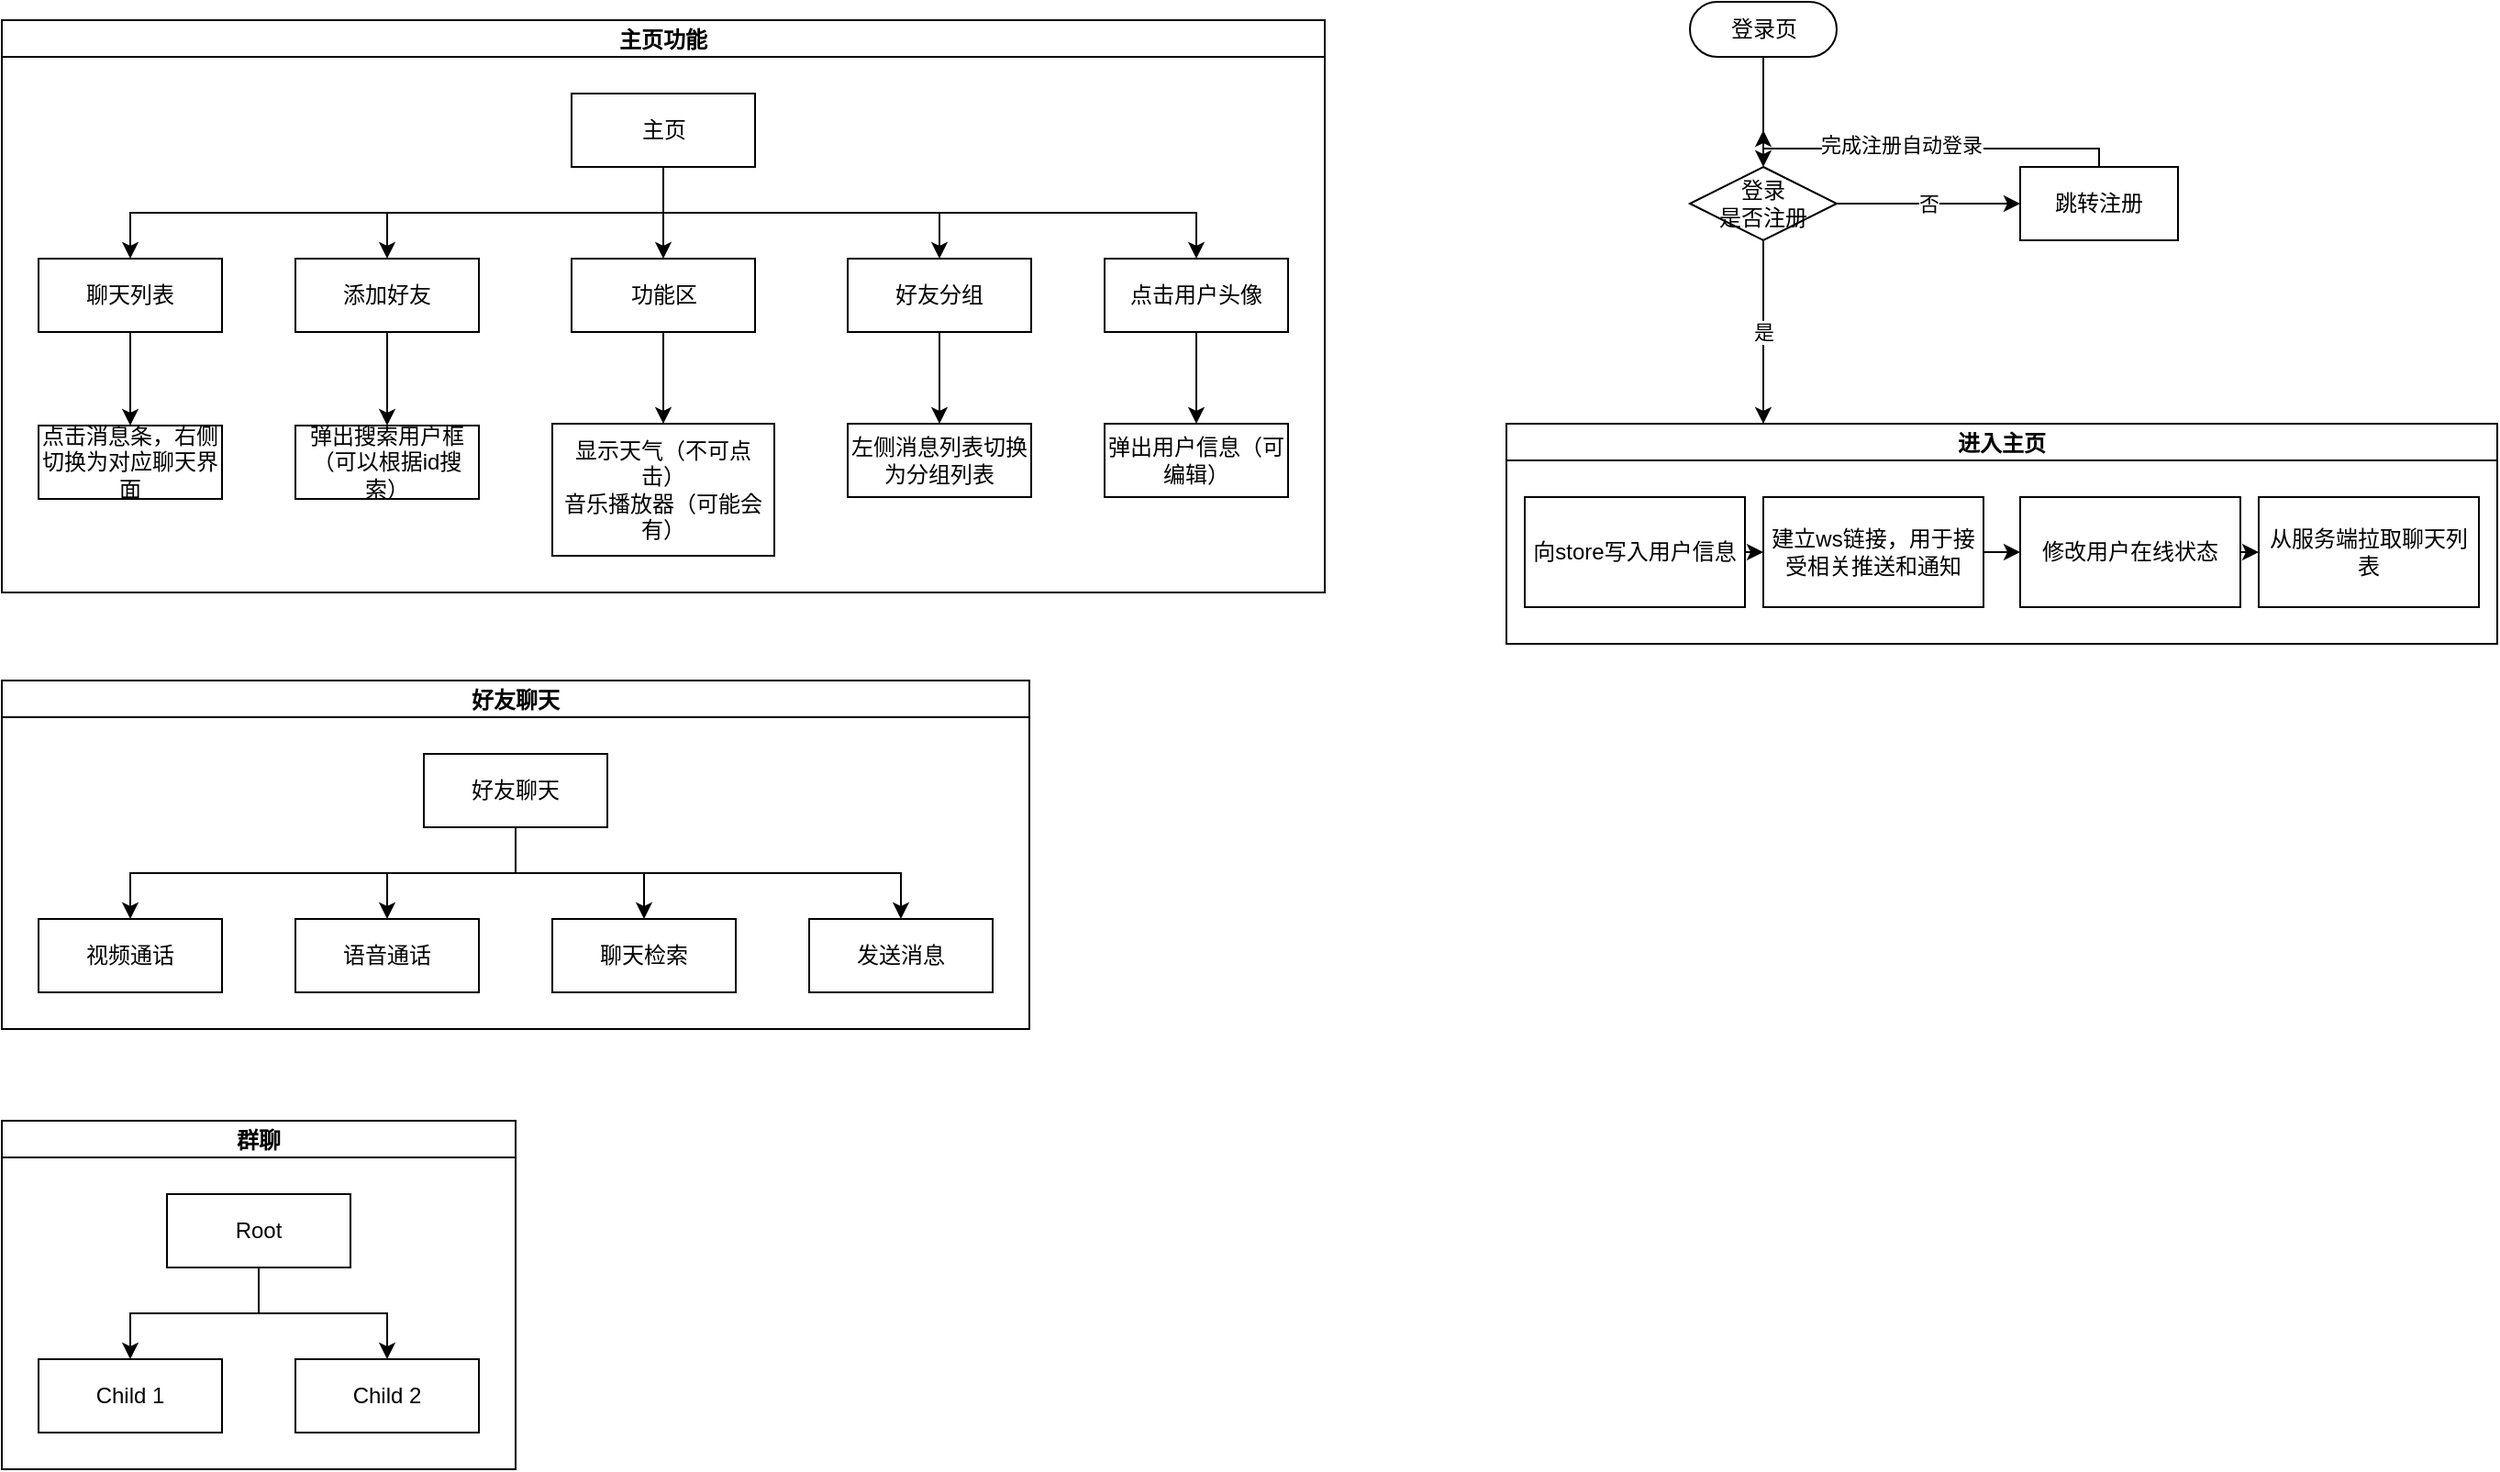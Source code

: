<mxfile version="15.5.4" type="embed"><diagram id="SjCC7z4dqcIdZo4etbtv" name="第 1 页"><mxGraphModel dx="1901" dy="706" grid="1" gridSize="10" guides="1" tooltips="1" connect="1" arrows="1" fold="1" page="1" pageScale="1" pageWidth="827" pageHeight="1169" math="0" shadow="0"><root><mxCell id="0"/><mxCell id="1" parent="0"/><mxCell id="17" style="html=1;exitX=0.5;exitY=0.5;exitDx=0;exitDy=15;exitPerimeter=0;entryX=0.5;entryY=0;entryDx=0;entryDy=0;rounded=0;edgeStyle=elbowEdgeStyle;elbow=vertical;" parent="1" source="2" target="3" edge="1"><mxGeometry relative="1" as="geometry"/></mxCell><mxCell id="2" value="登录页" style="html=1;dashed=0;whitespace=wrap;shape=mxgraph.dfd.start;rounded=0;" parent="1" vertex="1"><mxGeometry x="110" y="10" width="80" height="30" as="geometry"/></mxCell><mxCell id="5" value="是" style="html=1;exitX=0.5;exitY=1;exitDx=0;exitDy=0;rounded=0;edgeStyle=elbowEdgeStyle;elbow=vertical;" parent="1" source="3" edge="1"><mxGeometry relative="1" as="geometry"><mxPoint x="150" y="240" as="targetPoint"/></mxGeometry></mxCell><mxCell id="6" value="否" style="html=1;exitX=1;exitY=0.5;exitDx=0;exitDy=0;rounded=0;edgeStyle=elbowEdgeStyle;elbow=vertical;" parent="1" source="3" edge="1"><mxGeometry relative="1" as="geometry"><mxPoint x="290" y="120" as="targetPoint"/></mxGeometry></mxCell><mxCell id="3" value="登录&lt;br&gt;是否注册" style="rhombus;whiteSpace=wrap;html=1;rounded=0;" parent="1" vertex="1"><mxGeometry x="110" y="100" width="80" height="40" as="geometry"/></mxCell><mxCell id="15" style="html=1;exitX=0.5;exitY=0;exitDx=0;exitDy=0;rounded=0;edgeStyle=elbowEdgeStyle;elbow=vertical;" parent="1" source="7" edge="1"><mxGeometry relative="1" as="geometry"><mxPoint x="150" y="80" as="targetPoint"/><mxPoint x="350" y="80" as="sourcePoint"/></mxGeometry></mxCell><mxCell id="16" value="完成注册自动登录" style="edgeLabel;html=1;align=center;verticalAlign=middle;resizable=0;points=[];rounded=0;" parent="15" vertex="1" connectable="0"><mxGeometry x="0.162" y="-2" relative="1" as="geometry"><mxPoint as="offset"/></mxGeometry></mxCell><mxCell id="7" value="跳转注册" style="rounded=0;whiteSpace=wrap;html=1;" parent="1" vertex="1"><mxGeometry x="290" y="100" width="86" height="40" as="geometry"/></mxCell><mxCell id="8" value="进入主页" style="swimlane;startSize=20;horizontal=1;containerType=tree;newEdgeStyle={&quot;edgeStyle&quot;:&quot;elbowEdgeStyle&quot;,&quot;startArrow&quot;:&quot;none&quot;,&quot;endArrow&quot;:&quot;none&quot;};rounded=0;" parent="1" vertex="1"><mxGeometry x="10" y="240" width="540" height="120" as="geometry"/></mxCell><mxCell id="19" style="html=1;exitX=1;exitY=0.5;exitDx=0;exitDy=0;entryX=0;entryY=0.5;entryDx=0;entryDy=0;rounded=0;edgeStyle=elbowEdgeStyle;elbow=vertical;" parent="8" source="11" target="18" edge="1"><mxGeometry relative="1" as="geometry"/></mxCell><UserObject label="向store写入用户信息" treeRoot="1" id="11"><mxCell style="whiteSpace=wrap;html=1;align=center;treeFolding=1;treeMoving=1;newEdgeStyle={&quot;edgeStyle&quot;:&quot;elbowEdgeStyle&quot;,&quot;startArrow&quot;:&quot;none&quot;,&quot;endArrow&quot;:&quot;none&quot;};rounded=0;" parent="8" vertex="1"><mxGeometry x="10" y="40" width="120" height="60" as="geometry"/></mxCell></UserObject><UserObject label="建立ws链接，用于接受相关推送和通知" treeRoot="1" id="18"><mxCell style="whiteSpace=wrap;html=1;align=center;treeFolding=1;treeMoving=1;newEdgeStyle={&quot;edgeStyle&quot;:&quot;elbowEdgeStyle&quot;,&quot;startArrow&quot;:&quot;none&quot;,&quot;endArrow&quot;:&quot;none&quot;};rounded=0;" parent="8" vertex="1"><mxGeometry x="140" y="40" width="120" height="60" as="geometry"/></mxCell></UserObject><mxCell id="23" style="html=1;exitX=1;exitY=0.5;exitDx=0;exitDy=0;entryX=0;entryY=0.5;entryDx=0;entryDy=0;rounded=0;edgeStyle=elbowEdgeStyle;elbow=vertical;" parent="8" source="21" target="22" edge="1"><mxGeometry relative="1" as="geometry"/></mxCell><UserObject label="修改用户在线状态" treeRoot="1" id="21"><mxCell style="whiteSpace=wrap;html=1;align=center;treeFolding=1;treeMoving=1;newEdgeStyle={&quot;edgeStyle&quot;:&quot;elbowEdgeStyle&quot;,&quot;startArrow&quot;:&quot;none&quot;,&quot;endArrow&quot;:&quot;none&quot;};rounded=0;" parent="8" vertex="1"><mxGeometry x="280" y="40" width="120" height="60" as="geometry"/></mxCell></UserObject><UserObject label="从服务端拉取聊天列表" treeRoot="1" id="22"><mxCell style="whiteSpace=wrap;html=1;align=center;treeFolding=1;treeMoving=1;newEdgeStyle={&quot;edgeStyle&quot;:&quot;elbowEdgeStyle&quot;,&quot;startArrow&quot;:&quot;none&quot;,&quot;endArrow&quot;:&quot;none&quot;};rounded=0;" parent="8" vertex="1"><mxGeometry x="410" y="40" width="120" height="60" as="geometry"/></mxCell></UserObject><mxCell id="20" style="html=1;exitX=1;exitY=0.5;exitDx=0;exitDy=0;rounded=0;edgeStyle=elbowEdgeStyle;elbow=vertical;" parent="1" source="18" edge="1"><mxGeometry relative="1" as="geometry"><mxPoint x="290" y="310" as="targetPoint"/></mxGeometry></mxCell><mxCell id="34" value="主页功能" style="swimlane;startSize=20;horizontal=1;childLayout=treeLayout;horizontalTree=0;resizable=0;containerType=tree;rounded=0;" parent="1" vertex="1"><mxGeometry x="-810" y="20" width="721" height="312" as="geometry"/></mxCell><mxCell id="42" style="html=1;exitX=0.5;exitY=1;exitDx=0;exitDy=0;entryX=0.5;entryY=0;entryDx=0;entryDy=0;rounded=0;edgeStyle=elbowEdgeStyle;elbow=vertical;" parent="34" source="35" target="40" edge="1"><mxGeometry relative="1" as="geometry"/></mxCell><mxCell id="43" style="html=1;exitX=0.5;exitY=1;exitDx=0;exitDy=0;entryX=0.5;entryY=0;entryDx=0;entryDy=0;rounded=0;edgeStyle=elbowEdgeStyle;elbow=vertical;" parent="34" source="35" target="41" edge="1"><mxGeometry relative="1" as="geometry"/></mxCell><mxCell id="46" style="html=1;exitX=0.5;exitY=1;exitDx=0;exitDy=0;entryX=0.5;entryY=0;entryDx=0;entryDy=0;rounded=0;edgeStyle=elbowEdgeStyle;elbow=vertical;" parent="34" source="35" target="45" edge="1"><mxGeometry relative="1" as="geometry"/></mxCell><mxCell id="35" value="主页" style="whiteSpace=wrap;html=1;rounded=0;" parent="34" vertex="1"><mxGeometry x="310.5" y="40" width="100" height="40" as="geometry"/></mxCell><mxCell id="56" style="html=1;exitX=0.5;exitY=1;exitDx=0;exitDy=0;entryX=0.5;entryY=0;entryDx=0;entryDy=0;rounded=0;edgeStyle=elbowEdgeStyle;elbow=vertical;" parent="34" source="36" target="47" edge="1"><mxGeometry relative="1" as="geometry"/></mxCell><mxCell id="36" value="聊天列表" style="whiteSpace=wrap;html=1;rounded=0;" parent="34" vertex="1"><mxGeometry x="20" y="130" width="100" height="40" as="geometry"/></mxCell><mxCell id="37" value="" style="html=1;rounded=0;edgeStyle=elbowEdgeStyle;elbow=vertical;" parent="34" source="35" target="36" edge="1"><mxGeometry relative="1" as="geometry"/></mxCell><mxCell id="53" style="html=1;exitX=0.5;exitY=1;exitDx=0;exitDy=0;entryX=0.5;entryY=0;entryDx=0;entryDy=0;rounded=0;edgeStyle=elbowEdgeStyle;elbow=vertical;" parent="34" source="38" target="50" edge="1"><mxGeometry relative="1" as="geometry"/></mxCell><mxCell id="38" value="好友分组" style="whiteSpace=wrap;html=1;rounded=0;" parent="34" vertex="1"><mxGeometry x="461" y="130" width="100" height="40" as="geometry"/></mxCell><mxCell id="39" value="" style="html=1;rounded=0;edgeStyle=elbowEdgeStyle;elbow=vertical;" parent="34" source="35" target="38" edge="1"><mxGeometry relative="1" as="geometry"/></mxCell><mxCell id="55" style="html=1;exitX=0.5;exitY=1;exitDx=0;exitDy=0;rounded=0;edgeStyle=elbowEdgeStyle;elbow=vertical;" parent="34" source="40" target="48" edge="1"><mxGeometry relative="1" as="geometry"/></mxCell><mxCell id="40" value="添加好友" style="whiteSpace=wrap;html=1;rounded=0;" parent="34" vertex="1"><mxGeometry x="160" y="130" width="100" height="40" as="geometry"/></mxCell><mxCell id="54" style="html=1;exitX=0.5;exitY=1;exitDx=0;exitDy=0;rounded=0;edgeStyle=elbowEdgeStyle;elbow=vertical;" parent="34" source="41" target="49" edge="1"><mxGeometry relative="1" as="geometry"/></mxCell><mxCell id="41" value="功能区" style="whiteSpace=wrap;html=1;rounded=0;" parent="34" vertex="1"><mxGeometry x="310.5" y="130" width="100" height="40" as="geometry"/></mxCell><mxCell id="52" style="html=1;exitX=0.5;exitY=1;exitDx=0;exitDy=0;entryX=0.5;entryY=0;entryDx=0;entryDy=0;rounded=0;edgeStyle=elbowEdgeStyle;elbow=vertical;" parent="34" source="45" target="51" edge="1"><mxGeometry relative="1" as="geometry"/></mxCell><mxCell id="45" value="点击用户头像" style="whiteSpace=wrap;html=1;rounded=0;" parent="34" vertex="1"><mxGeometry x="601" y="130" width="100" height="40" as="geometry"/></mxCell><mxCell id="47" value="点击消息条，右侧切换为对应聊天界面" style="whiteSpace=wrap;html=1;rounded=0;" parent="34" vertex="1"><mxGeometry x="20" y="221.0" width="100" height="40" as="geometry"/></mxCell><mxCell id="48" value="弹出搜索用户框&lt;br&gt;（可以根据id搜索）" style="whiteSpace=wrap;html=1;rounded=0;" parent="34" vertex="1"><mxGeometry x="160" y="221.0" width="100" height="40" as="geometry"/></mxCell><mxCell id="49" value="显示天气（不可点击）&lt;br&gt;音乐播放器（可能会有）" style="whiteSpace=wrap;html=1;rounded=0;" parent="34" vertex="1"><mxGeometry x="300" y="220" width="121" height="72" as="geometry"/></mxCell><mxCell id="50" value="左侧消息列表切换为分组列表" style="whiteSpace=wrap;html=1;rounded=0;" parent="34" vertex="1"><mxGeometry x="461" y="220" width="100" height="40" as="geometry"/></mxCell><mxCell id="51" value="弹出用户信息（可编辑）" style="whiteSpace=wrap;html=1;rounded=0;" parent="34" vertex="1"><mxGeometry x="601" y="220" width="100" height="40" as="geometry"/></mxCell><mxCell id="57" value="好友聊天" style="swimlane;startSize=20;horizontal=1;childLayout=treeLayout;horizontalTree=0;resizable=0;containerType=tree;swimlaneLine=1;rounded=0;shadow=0;sketch=0;glass=0;" parent="1" vertex="1"><mxGeometry x="-810" y="380" width="560" height="190" as="geometry"/></mxCell><mxCell id="73" style="html=1;entryX=0.5;entryY=0;entryDx=0;entryDy=0;exitX=0.5;exitY=1;exitDx=0;exitDy=0;edgeStyle=elbowEdgeStyle;elbow=vertical;rounded=0;" parent="57" source="58" target="71" edge="1"><mxGeometry relative="1" as="geometry"/></mxCell><mxCell id="74" style="html=1;entryX=0.5;entryY=0;entryDx=0;entryDy=0;edgeStyle=elbowEdgeStyle;elbow=vertical;rounded=0;exitX=0.5;exitY=1;exitDx=0;exitDy=0;" parent="57" target="72" edge="1" source="58"><mxGeometry relative="1" as="geometry"><mxPoint x="70" y="110" as="sourcePoint"/><Array as="points"/></mxGeometry></mxCell><mxCell id="58" value="好友聊天" style="whiteSpace=wrap;html=1;" parent="57" vertex="1"><mxGeometry x="230" y="40" width="100" height="40" as="geometry"/></mxCell><mxCell id="59" value="语音通话" style="whiteSpace=wrap;html=1;" parent="57" vertex="1"><mxGeometry x="160" y="130" width="100" height="40" as="geometry"/></mxCell><mxCell id="60" value="" style="html=1;rounded=0;edgeStyle=elbowEdgeStyle;elbow=vertical;" parent="57" source="58" target="59" edge="1"><mxGeometry relative="1" as="geometry"/></mxCell><mxCell id="61" value="聊天检索" style="whiteSpace=wrap;html=1;" parent="57" vertex="1"><mxGeometry x="300" y="130" width="100" height="40" as="geometry"/></mxCell><mxCell id="62" value="" style="html=1;rounded=0;edgeStyle=elbowEdgeStyle;elbow=vertical;" parent="57" source="58" target="61" edge="1"><mxGeometry relative="1" as="geometry"/></mxCell><mxCell id="71" value="视频通话" style="whiteSpace=wrap;html=1;" parent="57" vertex="1"><mxGeometry x="20" y="130" width="100" height="40" as="geometry"/></mxCell><mxCell id="72" value="发送消息" style="whiteSpace=wrap;html=1;" parent="57" vertex="1"><mxGeometry x="440" y="130" width="100" height="40" as="geometry"/></mxCell><mxCell id="65" value="群聊" style="swimlane;startSize=20;horizontal=1;childLayout=treeLayout;horizontalTree=0;resizable=0;containerType=tree;" parent="1" vertex="1"><mxGeometry x="-810" y="620" width="280" height="190" as="geometry"/></mxCell><mxCell id="66" value="Root" style="whiteSpace=wrap;html=1;" parent="65" vertex="1"><mxGeometry x="90" y="40" width="100" height="40" as="geometry"/></mxCell><mxCell id="67" value="Child 1" style="whiteSpace=wrap;html=1;" parent="65" vertex="1"><mxGeometry x="20" y="130" width="100" height="40" as="geometry"/></mxCell><mxCell id="68" value="" style="html=1;rounded=0;edgeStyle=elbowEdgeStyle;elbow=vertical;" parent="65" source="66" target="67" edge="1"><mxGeometry relative="1" as="geometry"/></mxCell><mxCell id="69" value="Child 2" style="whiteSpace=wrap;html=1;" parent="65" vertex="1"><mxGeometry x="160" y="130" width="100" height="40" as="geometry"/></mxCell><mxCell id="70" value="" style="html=1;rounded=0;edgeStyle=elbowEdgeStyle;elbow=vertical;" parent="65" source="66" target="69" edge="1"><mxGeometry relative="1" as="geometry"/></mxCell></root></mxGraphModel></diagram></mxfile>